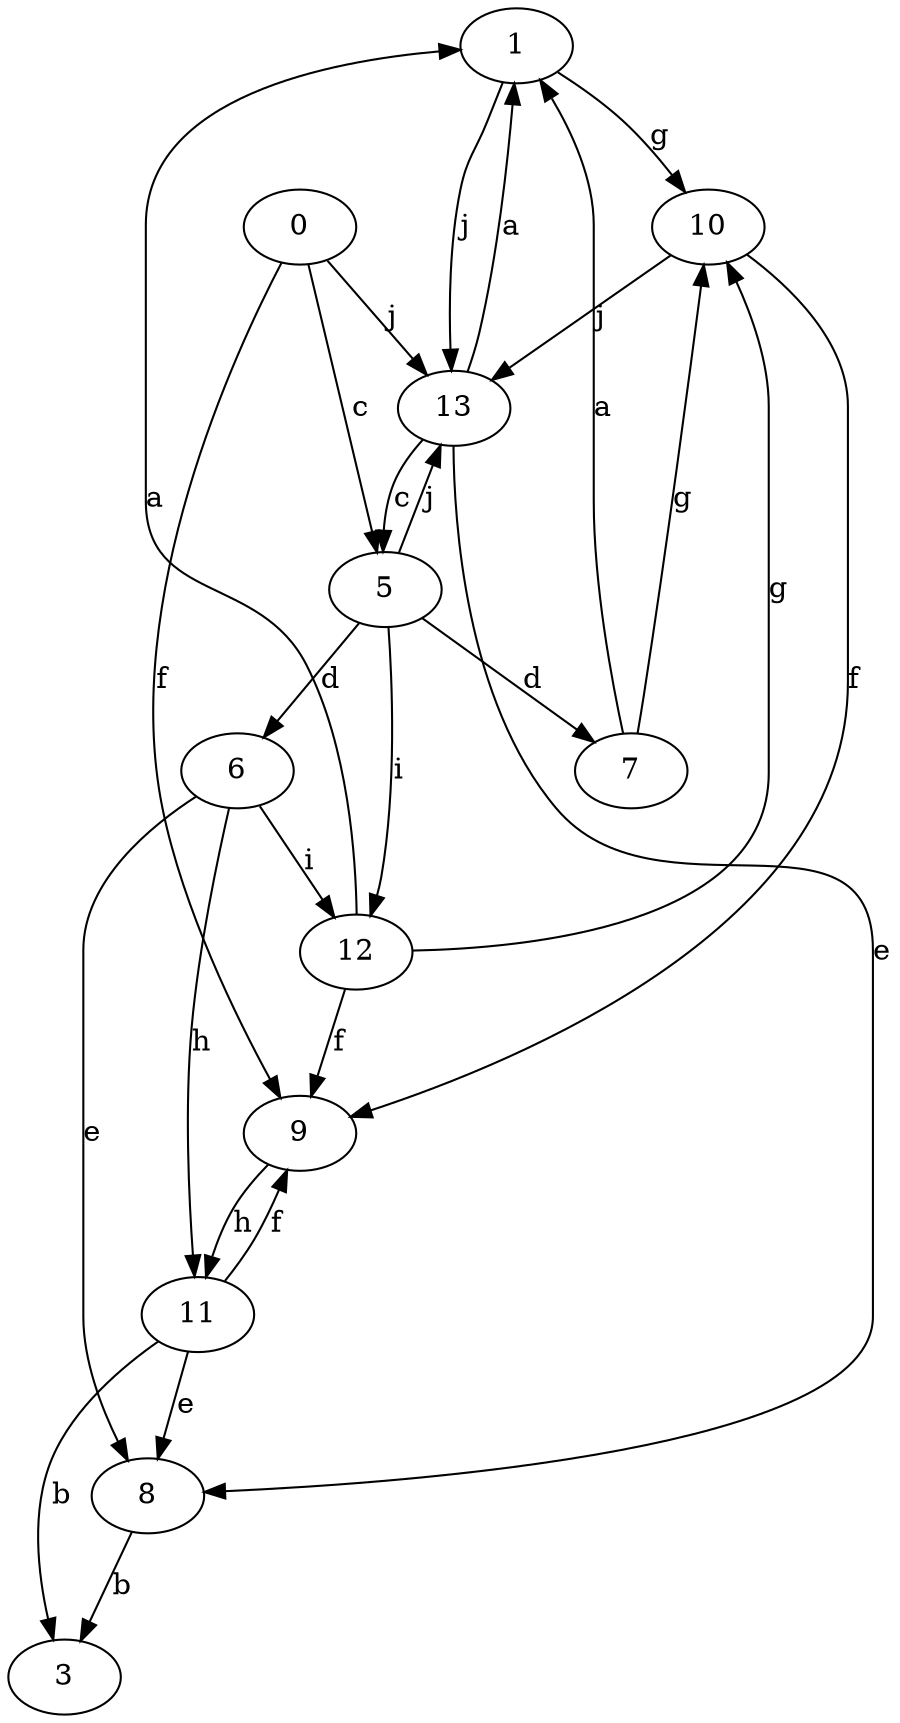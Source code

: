 strict digraph  {
1;
3;
5;
6;
7;
8;
9;
0;
10;
11;
12;
13;
1 -> 10  [label=g];
1 -> 13  [label=j];
5 -> 6  [label=d];
5 -> 7  [label=d];
5 -> 12  [label=i];
5 -> 13  [label=j];
6 -> 8  [label=e];
6 -> 11  [label=h];
6 -> 12  [label=i];
7 -> 1  [label=a];
7 -> 10  [label=g];
8 -> 3  [label=b];
9 -> 11  [label=h];
0 -> 5  [label=c];
0 -> 9  [label=f];
0 -> 13  [label=j];
10 -> 9  [label=f];
10 -> 13  [label=j];
11 -> 3  [label=b];
11 -> 8  [label=e];
11 -> 9  [label=f];
12 -> 1  [label=a];
12 -> 9  [label=f];
12 -> 10  [label=g];
13 -> 1  [label=a];
13 -> 5  [label=c];
13 -> 8  [label=e];
}
